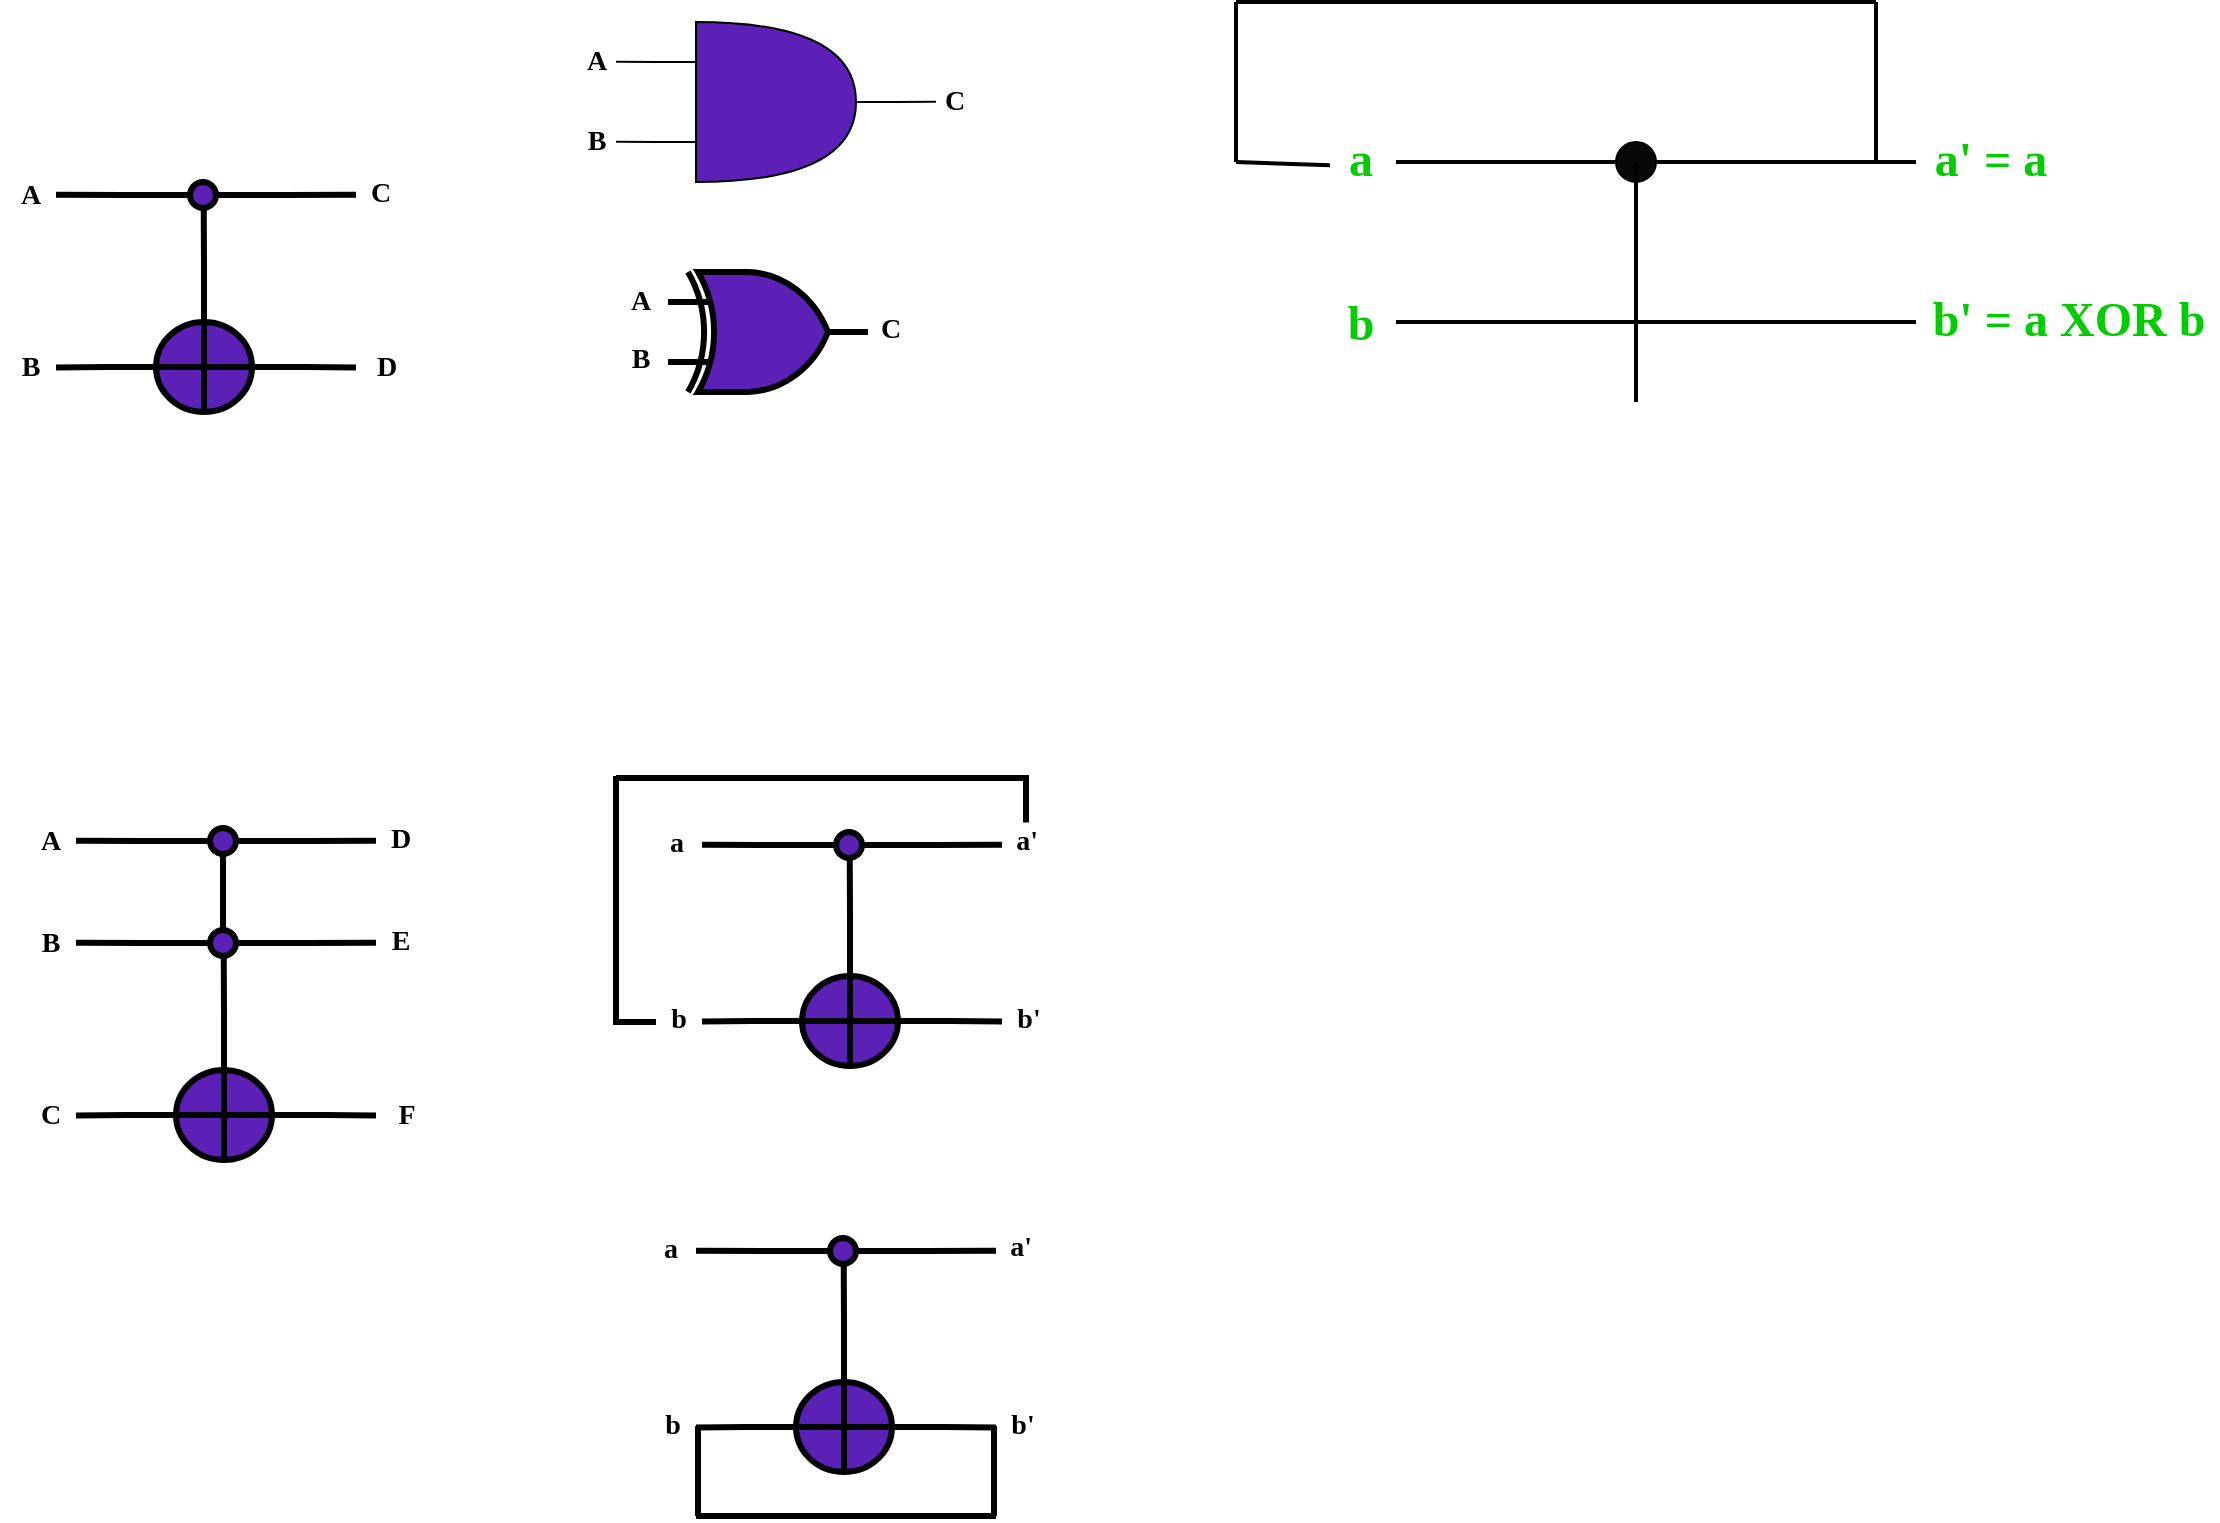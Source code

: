 <mxfile version="15.2.7" type="device"><diagram id="4kJzmPPKPssYXn1npsAB" name="Page-1"><mxGraphModel dx="229" dy="139" grid="0" gridSize="10" guides="0" tooltips="1" connect="1" arrows="1" fold="1" page="1" pageScale="1" pageWidth="10000" pageHeight="10000" math="0" shadow="0"><root><mxCell id="0"/><mxCell id="1" parent="0"/><mxCell id="iljNXxQNxx9LzQ3HNv-U-3" style="edgeStyle=orthogonalEdgeStyle;rounded=0;orthogonalLoop=1;jettySize=auto;html=1;exitX=0;exitY=0.25;exitDx=0;exitDy=0;exitPerimeter=0;startArrow=none;startFill=0;endArrow=none;endFill=0;" parent="1" source="iljNXxQNxx9LzQ3HNv-U-1" edge="1"><mxGeometry relative="1" as="geometry"><mxPoint x="480.0" y="409.857" as="targetPoint"/></mxGeometry></mxCell><mxCell id="iljNXxQNxx9LzQ3HNv-U-4" style="edgeStyle=orthogonalEdgeStyle;rounded=0;orthogonalLoop=1;jettySize=auto;html=1;exitX=0;exitY=0.75;exitDx=0;exitDy=0;exitPerimeter=0;endArrow=none;endFill=0;" parent="1" source="iljNXxQNxx9LzQ3HNv-U-1" edge="1"><mxGeometry relative="1" as="geometry"><mxPoint x="480.0" y="449.857" as="targetPoint"/></mxGeometry></mxCell><mxCell id="iljNXxQNxx9LzQ3HNv-U-6" style="edgeStyle=orthogonalEdgeStyle;rounded=0;orthogonalLoop=1;jettySize=auto;html=1;exitX=1;exitY=0.5;exitDx=0;exitDy=0;exitPerimeter=0;startArrow=none;startFill=0;endArrow=none;endFill=0;" parent="1" source="iljNXxQNxx9LzQ3HNv-U-1" edge="1"><mxGeometry relative="1" as="geometry"><mxPoint x="640" y="429.857" as="targetPoint"/></mxGeometry></mxCell><mxCell id="iljNXxQNxx9LzQ3HNv-U-1" value="" style="shape=or;whiteSpace=wrap;html=1;fillColor=#5B21B6;strokeColor=default;" parent="1" vertex="1"><mxGeometry x="520" y="390" width="80" height="80" as="geometry"/></mxCell><mxCell id="iljNXxQNxx9LzQ3HNv-U-7" value="A" style="text;html=1;align=center;verticalAlign=middle;resizable=0;points=[];autosize=1;strokeColor=none;fillColor=none;fontFamily=PP Mori;fontStyle=1;fontSize=14;" parent="1" vertex="1"><mxGeometry x="455" y="400" width="30" height="20" as="geometry"/></mxCell><mxCell id="iljNXxQNxx9LzQ3HNv-U-8" value="B" style="text;html=1;align=center;verticalAlign=middle;resizable=0;points=[];autosize=1;strokeColor=none;fillColor=none;fontFamily=PP Mori;fontStyle=1;fontSize=14;" parent="1" vertex="1"><mxGeometry x="460" y="440" width="20" height="20" as="geometry"/></mxCell><mxCell id="iljNXxQNxx9LzQ3HNv-U-9" value="C" style="text;html=1;align=center;verticalAlign=middle;resizable=0;points=[];autosize=1;strokeColor=none;fillColor=none;fontStyle=1;fontFamily=PP Mori;fontSize=14;" parent="1" vertex="1"><mxGeometry x="634" y="420" width="30" height="20" as="geometry"/></mxCell><mxCell id="ALKbM9vU1PXtAlLD7kzV-1" value="" style="verticalLabelPosition=bottom;shadow=0;dashed=0;align=center;html=1;verticalAlign=top;shape=mxgraph.electrical.logic_gates.logic_gate;operation=xor;strokeWidth=3;fillColor=#5B21B6;" parent="1" vertex="1"><mxGeometry x="506" y="515" width="100" height="60" as="geometry"/></mxCell><mxCell id="ALKbM9vU1PXtAlLD7kzV-2" value="A" style="text;html=1;align=center;verticalAlign=middle;resizable=0;points=[];autosize=1;strokeColor=none;fillColor=none;fontFamily=PP Mori;fontStyle=1;fontSize=14;" parent="1" vertex="1"><mxGeometry x="477" y="520" width="30" height="20" as="geometry"/></mxCell><mxCell id="ALKbM9vU1PXtAlLD7kzV-3" value="B" style="text;html=1;align=center;verticalAlign=middle;resizable=0;points=[];autosize=1;strokeColor=none;fillColor=none;fontFamily=PP Mori;fontStyle=1;fontSize=14;" parent="1" vertex="1"><mxGeometry x="482" y="549" width="20" height="20" as="geometry"/></mxCell><mxCell id="ALKbM9vU1PXtAlLD7kzV-4" value="C" style="text;html=1;align=center;verticalAlign=middle;resizable=0;points=[];autosize=1;strokeColor=none;fillColor=none;fontStyle=1;fontFamily=PP Mori;fontSize=14;" parent="1" vertex="1"><mxGeometry x="602" y="534" width="30" height="20" as="geometry"/></mxCell><mxCell id="ALKbM9vU1PXtAlLD7kzV-18" style="edgeStyle=orthogonalEdgeStyle;rounded=0;orthogonalLoop=1;jettySize=auto;html=1;exitX=0.5;exitY=0;exitDx=0;exitDy=0;endArrow=none;endFill=0;strokeWidth=3;" parent="1" source="ALKbM9vU1PXtAlLD7kzV-5" edge="1"><mxGeometry relative="1" as="geometry"><mxPoint x="273.857" y="480" as="targetPoint"/></mxGeometry></mxCell><mxCell id="ALKbM9vU1PXtAlLD7kzV-19" style="edgeStyle=orthogonalEdgeStyle;rounded=0;orthogonalLoop=1;jettySize=auto;html=1;exitX=0;exitY=0.5;exitDx=0;exitDy=0;endArrow=none;endFill=0;strokeWidth=3;" parent="1" source="ALKbM9vU1PXtAlLD7kzV-5" edge="1"><mxGeometry relative="1" as="geometry"><mxPoint x="200" y="562.714" as="targetPoint"/></mxGeometry></mxCell><mxCell id="ALKbM9vU1PXtAlLD7kzV-20" style="edgeStyle=orthogonalEdgeStyle;rounded=0;orthogonalLoop=1;jettySize=auto;html=1;exitX=1;exitY=0.5;exitDx=0;exitDy=0;endArrow=none;endFill=0;strokeWidth=3;" parent="1" source="ALKbM9vU1PXtAlLD7kzV-5" edge="1"><mxGeometry relative="1" as="geometry"><mxPoint x="350" y="562.714" as="targetPoint"/></mxGeometry></mxCell><mxCell id="ALKbM9vU1PXtAlLD7kzV-5" value="" style="shape=orEllipse;perimeter=ellipsePerimeter;whiteSpace=wrap;html=1;backgroundOutline=1;strokeWidth=3;fillColor=#5B21B6;" parent="1" vertex="1"><mxGeometry x="250" y="540" width="48" height="45" as="geometry"/></mxCell><mxCell id="ALKbM9vU1PXtAlLD7kzV-21" style="edgeStyle=orthogonalEdgeStyle;rounded=0;orthogonalLoop=1;jettySize=auto;html=1;exitX=1;exitY=0.5;exitDx=0;exitDy=0;endArrow=none;endFill=0;strokeWidth=3;" parent="1" source="ALKbM9vU1PXtAlLD7kzV-10" edge="1"><mxGeometry relative="1" as="geometry"><mxPoint x="350" y="476.429" as="targetPoint"/></mxGeometry></mxCell><mxCell id="ALKbM9vU1PXtAlLD7kzV-22" style="edgeStyle=orthogonalEdgeStyle;rounded=0;orthogonalLoop=1;jettySize=auto;html=1;exitX=0;exitY=0.5;exitDx=0;exitDy=0;endArrow=none;endFill=0;strokeWidth=3;" parent="1" source="ALKbM9vU1PXtAlLD7kzV-10" edge="1"><mxGeometry relative="1" as="geometry"><mxPoint x="200" y="476.429" as="targetPoint"/></mxGeometry></mxCell><mxCell id="ALKbM9vU1PXtAlLD7kzV-10" value="" style="ellipse;whiteSpace=wrap;html=1;aspect=fixed;strokeWidth=3;fillColor=#5B21B6;" parent="1" vertex="1"><mxGeometry x="267" y="470" width="13" height="13" as="geometry"/></mxCell><mxCell id="ALKbM9vU1PXtAlLD7kzV-14" value="A" style="text;html=1;align=center;verticalAlign=middle;resizable=0;points=[];autosize=1;strokeColor=none;fillColor=none;fontFamily=PP Mori;fontStyle=1;fontSize=14;" parent="1" vertex="1"><mxGeometry x="172" y="467" width="30" height="20" as="geometry"/></mxCell><mxCell id="ALKbM9vU1PXtAlLD7kzV-15" value="B" style="text;html=1;align=center;verticalAlign=middle;resizable=0;points=[];autosize=1;strokeColor=none;fillColor=none;fontFamily=PP Mori;fontStyle=1;fontSize=14;" parent="1" vertex="1"><mxGeometry x="177" y="553" width="20" height="20" as="geometry"/></mxCell><mxCell id="ALKbM9vU1PXtAlLD7kzV-16" value="C" style="text;html=1;align=center;verticalAlign=middle;resizable=0;points=[];autosize=1;strokeColor=none;fillColor=none;fontFamily=PP Mori;fontStyle=1;fontSize=14;" parent="1" vertex="1"><mxGeometry x="347" y="466" width="30" height="20" as="geometry"/></mxCell><mxCell id="ALKbM9vU1PXtAlLD7kzV-17" value="D" style="text;html=1;align=center;verticalAlign=middle;resizable=0;points=[];autosize=1;strokeColor=none;fillColor=none;fontFamily=PP Mori;fontStyle=1;fontSize=14;" parent="1" vertex="1"><mxGeometry x="350" y="553" width="30" height="20" as="geometry"/></mxCell><mxCell id="ALKbM9vU1PXtAlLD7kzV-23" style="edgeStyle=orthogonalEdgeStyle;rounded=0;orthogonalLoop=1;jettySize=auto;html=1;exitX=0.5;exitY=0;exitDx=0;exitDy=0;endArrow=none;endFill=0;strokeWidth=3;" parent="1" source="ALKbM9vU1PXtAlLD7kzV-26" edge="1"><mxGeometry relative="1" as="geometry"><mxPoint x="283.857" y="854" as="targetPoint"/></mxGeometry></mxCell><mxCell id="ALKbM9vU1PXtAlLD7kzV-24" style="edgeStyle=orthogonalEdgeStyle;rounded=0;orthogonalLoop=1;jettySize=auto;html=1;exitX=0;exitY=0.5;exitDx=0;exitDy=0;endArrow=none;endFill=0;strokeWidth=3;" parent="1" source="ALKbM9vU1PXtAlLD7kzV-26" edge="1"><mxGeometry relative="1" as="geometry"><mxPoint x="210" y="936.714" as="targetPoint"/></mxGeometry></mxCell><mxCell id="ALKbM9vU1PXtAlLD7kzV-25" style="edgeStyle=orthogonalEdgeStyle;rounded=0;orthogonalLoop=1;jettySize=auto;html=1;exitX=1;exitY=0.5;exitDx=0;exitDy=0;endArrow=none;endFill=0;strokeWidth=3;" parent="1" source="ALKbM9vU1PXtAlLD7kzV-26" edge="1"><mxGeometry relative="1" as="geometry"><mxPoint x="360" y="936.714" as="targetPoint"/></mxGeometry></mxCell><mxCell id="ALKbM9vU1PXtAlLD7kzV-26" value="" style="shape=orEllipse;perimeter=ellipsePerimeter;whiteSpace=wrap;html=1;backgroundOutline=1;strokeWidth=3;fillColor=#5B21B6;" parent="1" vertex="1"><mxGeometry x="260" y="914" width="48" height="45" as="geometry"/></mxCell><mxCell id="ALKbM9vU1PXtAlLD7kzV-27" style="edgeStyle=orthogonalEdgeStyle;rounded=0;orthogonalLoop=1;jettySize=auto;html=1;exitX=1;exitY=0.5;exitDx=0;exitDy=0;endArrow=none;endFill=0;strokeWidth=3;" parent="1" source="ALKbM9vU1PXtAlLD7kzV-29" edge="1"><mxGeometry relative="1" as="geometry"><mxPoint x="360" y="850.429" as="targetPoint"/></mxGeometry></mxCell><mxCell id="ALKbM9vU1PXtAlLD7kzV-28" style="edgeStyle=orthogonalEdgeStyle;rounded=0;orthogonalLoop=1;jettySize=auto;html=1;exitX=0;exitY=0.5;exitDx=0;exitDy=0;endArrow=none;endFill=0;strokeWidth=3;" parent="1" source="ALKbM9vU1PXtAlLD7kzV-29" edge="1"><mxGeometry relative="1" as="geometry"><mxPoint x="210" y="850.429" as="targetPoint"/></mxGeometry></mxCell><mxCell id="ALKbM9vU1PXtAlLD7kzV-29" value="" style="ellipse;whiteSpace=wrap;html=1;aspect=fixed;strokeWidth=3;fillColor=#5B21B6;" parent="1" vertex="1"><mxGeometry x="277" y="844" width="13" height="13" as="geometry"/></mxCell><mxCell id="ALKbM9vU1PXtAlLD7kzV-30" value="B" style="text;html=1;align=center;verticalAlign=middle;resizable=0;points=[];autosize=1;strokeColor=none;fillColor=none;fontFamily=PP Mori;fontStyle=1;fontSize=14;" parent="1" vertex="1"><mxGeometry x="187" y="841" width="20" height="20" as="geometry"/></mxCell><mxCell id="ALKbM9vU1PXtAlLD7kzV-31" value="C" style="text;html=1;align=center;verticalAlign=middle;resizable=0;points=[];autosize=1;strokeColor=none;fillColor=none;fontFamily=PP Mori;fontStyle=1;fontSize=14;" parent="1" vertex="1"><mxGeometry x="182" y="927" width="30" height="20" as="geometry"/></mxCell><mxCell id="ALKbM9vU1PXtAlLD7kzV-32" value="E" style="text;html=1;align=center;verticalAlign=middle;resizable=0;points=[];autosize=1;strokeColor=none;fillColor=none;fontFamily=PP Mori;fontStyle=1;fontSize=14;" parent="1" vertex="1"><mxGeometry x="362" y="840" width="20" height="20" as="geometry"/></mxCell><mxCell id="ALKbM9vU1PXtAlLD7kzV-33" value="F" style="text;html=1;align=center;verticalAlign=middle;resizable=0;points=[];autosize=1;strokeColor=none;fillColor=none;fontFamily=PP Mori;fontStyle=1;fontSize=14;" parent="1" vertex="1"><mxGeometry x="365" y="927" width="20" height="20" as="geometry"/></mxCell><mxCell id="ALKbM9vU1PXtAlLD7kzV-34" style="edgeStyle=orthogonalEdgeStyle;rounded=0;orthogonalLoop=1;jettySize=auto;html=1;exitX=1;exitY=0.5;exitDx=0;exitDy=0;endArrow=none;endFill=0;strokeWidth=3;" parent="1" source="ALKbM9vU1PXtAlLD7kzV-36" edge="1"><mxGeometry relative="1" as="geometry"><mxPoint x="360" y="799.429" as="targetPoint"/></mxGeometry></mxCell><mxCell id="ALKbM9vU1PXtAlLD7kzV-35" style="edgeStyle=orthogonalEdgeStyle;rounded=0;orthogonalLoop=1;jettySize=auto;html=1;exitX=0;exitY=0.5;exitDx=0;exitDy=0;endArrow=none;endFill=0;strokeWidth=3;" parent="1" source="ALKbM9vU1PXtAlLD7kzV-36" edge="1"><mxGeometry relative="1" as="geometry"><mxPoint x="210" y="799.429" as="targetPoint"/></mxGeometry></mxCell><mxCell id="ALKbM9vU1PXtAlLD7kzV-39" style="edgeStyle=orthogonalEdgeStyle;rounded=0;orthogonalLoop=1;jettySize=auto;html=1;exitX=0.5;exitY=1;exitDx=0;exitDy=0;entryX=0.5;entryY=0;entryDx=0;entryDy=0;endArrow=none;endFill=0;strokeWidth=3;" parent="1" source="ALKbM9vU1PXtAlLD7kzV-36" target="ALKbM9vU1PXtAlLD7kzV-29" edge="1"><mxGeometry relative="1" as="geometry"/></mxCell><mxCell id="ALKbM9vU1PXtAlLD7kzV-36" value="" style="ellipse;whiteSpace=wrap;html=1;aspect=fixed;strokeWidth=3;fillColor=#5B21B6;" parent="1" vertex="1"><mxGeometry x="277" y="793" width="13" height="13" as="geometry"/></mxCell><mxCell id="ALKbM9vU1PXtAlLD7kzV-37" value="A" style="text;html=1;align=center;verticalAlign=middle;resizable=0;points=[];autosize=1;strokeColor=none;fillColor=none;fontFamily=PP Mori;fontStyle=1;fontSize=14;" parent="1" vertex="1"><mxGeometry x="182" y="790" width="30" height="20" as="geometry"/></mxCell><mxCell id="ALKbM9vU1PXtAlLD7kzV-38" value="D" style="text;html=1;align=center;verticalAlign=middle;resizable=0;points=[];autosize=1;strokeColor=none;fillColor=none;fontFamily=PP Mori;fontStyle=1;fontSize=14;" parent="1" vertex="1"><mxGeometry x="357" y="789" width="30" height="20" as="geometry"/></mxCell><mxCell id="wiKHxaOHQCe2VDz7ZLrR-3" value="" style="endArrow=none;html=1;entryX=0.5;entryY=0;entryDx=0;entryDy=0;exitX=0.5;exitY=1;exitDx=0;exitDy=0;strokeWidth=2;" edge="1" parent="1"><mxGeometry width="50" height="50" relative="1" as="geometry"><mxPoint x="990" y="580.0" as="sourcePoint"/><mxPoint x="990" y="500" as="targetPoint"/></mxGeometry></mxCell><mxCell id="wiKHxaOHQCe2VDz7ZLrR-4" value="" style="endArrow=none;html=1;strokeWidth=2;" edge="1" parent="1"><mxGeometry width="50" height="50" relative="1" as="geometry"><mxPoint x="870" y="540" as="sourcePoint"/><mxPoint x="1130" y="540" as="targetPoint"/></mxGeometry></mxCell><mxCell id="wiKHxaOHQCe2VDz7ZLrR-5" value="" style="endArrow=none;html=1;strokeWidth=2;" edge="1" parent="1"><mxGeometry width="50" height="50" relative="1" as="geometry"><mxPoint x="870" y="460" as="sourcePoint"/><mxPoint x="1130" y="460" as="targetPoint"/></mxGeometry></mxCell><mxCell id="wiKHxaOHQCe2VDz7ZLrR-6" value="" style="ellipse;whiteSpace=wrap;html=1;aspect=fixed;fillColor=#080808;" vertex="1" parent="1"><mxGeometry x="980" y="450" width="20" height="20" as="geometry"/></mxCell><mxCell id="wiKHxaOHQCe2VDz7ZLrR-7" value="" style="endArrow=none;html=1;strokeWidth=2;" edge="1" parent="1"><mxGeometry width="50" height="50" relative="1" as="geometry"><mxPoint x="990" y="500" as="sourcePoint"/><mxPoint x="990" y="460" as="targetPoint"/></mxGeometry></mxCell><mxCell id="wiKHxaOHQCe2VDz7ZLrR-8" value="&lt;b&gt;&lt;font color=&quot;#00cc00&quot; style=&quot;font-size: 24px&quot; face=&quot;PP Mori Regular&quot;&gt;a&lt;/font&gt;&lt;/b&gt;" style="text;html=1;align=center;verticalAlign=middle;resizable=0;points=[];autosize=1;strokeColor=none;fillColor=none;" vertex="1" parent="1"><mxGeometry x="837" y="449" width="30" height="20" as="geometry"/></mxCell><mxCell id="wiKHxaOHQCe2VDz7ZLrR-9" value="&lt;b&gt;&lt;font color=&quot;#00cc00&quot; style=&quot;font-size: 24px&quot; face=&quot;PP Mori Regular&quot;&gt;b&lt;/font&gt;&lt;/b&gt;" style="text;html=1;align=center;verticalAlign=middle;resizable=0;points=[];autosize=1;strokeColor=none;fillColor=none;" vertex="1" parent="1"><mxGeometry x="837" y="531" width="30" height="20" as="geometry"/></mxCell><mxCell id="wiKHxaOHQCe2VDz7ZLrR-10" value="&lt;b&gt;&lt;font color=&quot;#00cc00&quot; style=&quot;font-size: 24px&quot; face=&quot;PP Mori Regular&quot;&gt;a' = a&lt;/font&gt;&lt;/b&gt;" style="text;html=1;align=center;verticalAlign=middle;resizable=0;points=[];autosize=1;strokeColor=none;fillColor=none;" vertex="1" parent="1"><mxGeometry x="1132" y="449" width="70" height="20" as="geometry"/></mxCell><mxCell id="wiKHxaOHQCe2VDz7ZLrR-11" value="&lt;b&gt;&lt;font color=&quot;#00cc00&quot; style=&quot;font-size: 24px&quot; face=&quot;PP Mori Regular&quot;&gt;b' = a XOR b&lt;/font&gt;&lt;/b&gt;" style="text;html=1;align=center;verticalAlign=middle;resizable=0;points=[];autosize=1;strokeColor=none;fillColor=none;" vertex="1" parent="1"><mxGeometry x="1131" y="529" width="150" height="20" as="geometry"/></mxCell><mxCell id="wiKHxaOHQCe2VDz7ZLrR-12" value="" style="endArrow=none;html=1;strokeWidth=2;" edge="1" parent="1"><mxGeometry width="50" height="50" relative="1" as="geometry"><mxPoint x="1110" y="460" as="sourcePoint"/><mxPoint x="1110" y="380" as="targetPoint"/></mxGeometry></mxCell><mxCell id="wiKHxaOHQCe2VDz7ZLrR-13" value="" style="endArrow=none;html=1;strokeWidth=2;entryX=0;entryY=0.629;entryDx=0;entryDy=0;entryPerimeter=0;" edge="1" parent="1" target="wiKHxaOHQCe2VDz7ZLrR-8"><mxGeometry width="50" height="50" relative="1" as="geometry"><mxPoint x="790" y="460" as="sourcePoint"/><mxPoint x="830" y="460" as="targetPoint"/></mxGeometry></mxCell><mxCell id="wiKHxaOHQCe2VDz7ZLrR-14" value="" style="endArrow=none;html=1;strokeWidth=2;" edge="1" parent="1"><mxGeometry width="50" height="50" relative="1" as="geometry"><mxPoint x="790" y="380" as="sourcePoint"/><mxPoint x="1110" y="380" as="targetPoint"/></mxGeometry></mxCell><mxCell id="wiKHxaOHQCe2VDz7ZLrR-15" value="" style="endArrow=none;html=1;strokeWidth=2;" edge="1" parent="1"><mxGeometry width="50" height="50" relative="1" as="geometry"><mxPoint x="790" y="460" as="sourcePoint"/><mxPoint x="790" y="380" as="targetPoint"/></mxGeometry></mxCell><mxCell id="wiKHxaOHQCe2VDz7ZLrR-34" style="edgeStyle=orthogonalEdgeStyle;rounded=0;orthogonalLoop=1;jettySize=auto;html=1;exitX=0.5;exitY=0;exitDx=0;exitDy=0;endArrow=none;endFill=0;strokeWidth=3;" edge="1" parent="1" source="wiKHxaOHQCe2VDz7ZLrR-37"><mxGeometry relative="1" as="geometry"><mxPoint x="596.857" y="805" as="targetPoint"/></mxGeometry></mxCell><mxCell id="wiKHxaOHQCe2VDz7ZLrR-35" style="edgeStyle=orthogonalEdgeStyle;rounded=0;orthogonalLoop=1;jettySize=auto;html=1;exitX=0;exitY=0.5;exitDx=0;exitDy=0;endArrow=none;endFill=0;strokeWidth=3;" edge="1" parent="1" source="wiKHxaOHQCe2VDz7ZLrR-37"><mxGeometry relative="1" as="geometry"><mxPoint x="523" y="889.714" as="targetPoint"/></mxGeometry></mxCell><mxCell id="wiKHxaOHQCe2VDz7ZLrR-36" style="edgeStyle=orthogonalEdgeStyle;rounded=0;orthogonalLoop=1;jettySize=auto;html=1;exitX=1;exitY=0.5;exitDx=0;exitDy=0;endArrow=none;endFill=0;strokeWidth=3;" edge="1" parent="1" source="wiKHxaOHQCe2VDz7ZLrR-37"><mxGeometry relative="1" as="geometry"><mxPoint x="673" y="889.714" as="targetPoint"/></mxGeometry></mxCell><mxCell id="wiKHxaOHQCe2VDz7ZLrR-37" value="" style="shape=orEllipse;perimeter=ellipsePerimeter;whiteSpace=wrap;html=1;backgroundOutline=1;strokeWidth=3;fillColor=#5B21B6;" vertex="1" parent="1"><mxGeometry x="573" y="867" width="48" height="45" as="geometry"/></mxCell><mxCell id="wiKHxaOHQCe2VDz7ZLrR-38" style="edgeStyle=orthogonalEdgeStyle;rounded=0;orthogonalLoop=1;jettySize=auto;html=1;exitX=1;exitY=0.5;exitDx=0;exitDy=0;endArrow=none;endFill=0;strokeWidth=3;" edge="1" parent="1" source="wiKHxaOHQCe2VDz7ZLrR-40"><mxGeometry relative="1" as="geometry"><mxPoint x="673" y="801.429" as="targetPoint"/></mxGeometry></mxCell><mxCell id="wiKHxaOHQCe2VDz7ZLrR-39" style="edgeStyle=orthogonalEdgeStyle;rounded=0;orthogonalLoop=1;jettySize=auto;html=1;exitX=0;exitY=0.5;exitDx=0;exitDy=0;endArrow=none;endFill=0;strokeWidth=3;" edge="1" parent="1" source="wiKHxaOHQCe2VDz7ZLrR-40"><mxGeometry relative="1" as="geometry"><mxPoint x="523" y="801.429" as="targetPoint"/></mxGeometry></mxCell><mxCell id="wiKHxaOHQCe2VDz7ZLrR-40" value="" style="ellipse;whiteSpace=wrap;html=1;aspect=fixed;strokeWidth=3;fillColor=#5B21B6;" vertex="1" parent="1"><mxGeometry x="590" y="795" width="13" height="13" as="geometry"/></mxCell><mxCell id="wiKHxaOHQCe2VDz7ZLrR-41" value="a" style="text;html=1;align=center;verticalAlign=middle;resizable=0;points=[];autosize=1;strokeColor=none;fillColor=none;fontFamily=PP Mori;fontStyle=1;fontSize=14;" vertex="1" parent="1"><mxGeometry x="500" y="791" width="20" height="20" as="geometry"/></mxCell><mxCell id="wiKHxaOHQCe2VDz7ZLrR-42" value="b" style="text;html=1;align=center;verticalAlign=middle;resizable=0;points=[];autosize=1;strokeColor=none;fillColor=none;fontFamily=PP Mori;fontStyle=1;fontSize=14;" vertex="1" parent="1"><mxGeometry x="501" y="879" width="20" height="20" as="geometry"/></mxCell><mxCell id="wiKHxaOHQCe2VDz7ZLrR-43" value="a'" style="text;html=1;align=center;verticalAlign=middle;resizable=0;points=[];autosize=1;strokeColor=none;fillColor=none;fontFamily=PP Mori;fontStyle=1;fontSize=14;" vertex="1" parent="1"><mxGeometry x="670" y="790" width="30" height="20" as="geometry"/></mxCell><mxCell id="wiKHxaOHQCe2VDz7ZLrR-44" value="b'" style="text;html=1;align=center;verticalAlign=middle;resizable=0;points=[];autosize=1;strokeColor=none;fillColor=none;fontFamily=PP Mori;fontStyle=1;fontSize=14;" vertex="1" parent="1"><mxGeometry x="671" y="879" width="30" height="20" as="geometry"/></mxCell><mxCell id="wiKHxaOHQCe2VDz7ZLrR-51" style="edgeStyle=orthogonalEdgeStyle;rounded=0;orthogonalLoop=1;jettySize=auto;html=1;endArrow=none;endFill=0;strokeWidth=3;entryX=0.467;entryY=0.017;entryDx=0;entryDy=0;entryPerimeter=0;" edge="1" parent="1" target="wiKHxaOHQCe2VDz7ZLrR-43"><mxGeometry relative="1" as="geometry"><mxPoint x="685" y="786" as="targetPoint"/><mxPoint x="480" y="768" as="sourcePoint"/><Array as="points"><mxPoint x="480" y="768"/><mxPoint x="685" y="768"/><mxPoint x="685" y="790"/></Array></mxGeometry></mxCell><mxCell id="wiKHxaOHQCe2VDz7ZLrR-53" style="edgeStyle=orthogonalEdgeStyle;rounded=0;orthogonalLoop=1;jettySize=auto;html=1;endArrow=none;endFill=0;strokeWidth=3;" edge="1" parent="1"><mxGeometry relative="1" as="geometry"><mxPoint x="500" y="890" as="targetPoint"/><mxPoint x="480" y="767" as="sourcePoint"/><Array as="points"><mxPoint x="480" y="890"/></Array></mxGeometry></mxCell><mxCell id="wiKHxaOHQCe2VDz7ZLrR-54" style="edgeStyle=orthogonalEdgeStyle;rounded=0;orthogonalLoop=1;jettySize=auto;html=1;exitX=0.5;exitY=0;exitDx=0;exitDy=0;endArrow=none;endFill=0;strokeWidth=3;" edge="1" parent="1" source="wiKHxaOHQCe2VDz7ZLrR-57"><mxGeometry relative="1" as="geometry"><mxPoint x="593.857" y="1008" as="targetPoint"/></mxGeometry></mxCell><mxCell id="wiKHxaOHQCe2VDz7ZLrR-55" style="edgeStyle=orthogonalEdgeStyle;rounded=0;orthogonalLoop=1;jettySize=auto;html=1;exitX=0;exitY=0.5;exitDx=0;exitDy=0;endArrow=none;endFill=0;strokeWidth=3;" edge="1" parent="1" source="wiKHxaOHQCe2VDz7ZLrR-57"><mxGeometry relative="1" as="geometry"><mxPoint x="520" y="1092.714" as="targetPoint"/></mxGeometry></mxCell><mxCell id="wiKHxaOHQCe2VDz7ZLrR-56" style="edgeStyle=orthogonalEdgeStyle;rounded=0;orthogonalLoop=1;jettySize=auto;html=1;exitX=1;exitY=0.5;exitDx=0;exitDy=0;endArrow=none;endFill=0;strokeWidth=3;" edge="1" parent="1" source="wiKHxaOHQCe2VDz7ZLrR-57"><mxGeometry relative="1" as="geometry"><mxPoint x="670" y="1092.714" as="targetPoint"/></mxGeometry></mxCell><mxCell id="wiKHxaOHQCe2VDz7ZLrR-57" value="" style="shape=orEllipse;perimeter=ellipsePerimeter;whiteSpace=wrap;html=1;backgroundOutline=1;strokeWidth=3;fillColor=#5B21B6;" vertex="1" parent="1"><mxGeometry x="570" y="1070" width="48" height="45" as="geometry"/></mxCell><mxCell id="wiKHxaOHQCe2VDz7ZLrR-58" style="edgeStyle=orthogonalEdgeStyle;rounded=0;orthogonalLoop=1;jettySize=auto;html=1;exitX=1;exitY=0.5;exitDx=0;exitDy=0;endArrow=none;endFill=0;strokeWidth=3;" edge="1" parent="1" source="wiKHxaOHQCe2VDz7ZLrR-60"><mxGeometry relative="1" as="geometry"><mxPoint x="670" y="1004.429" as="targetPoint"/></mxGeometry></mxCell><mxCell id="wiKHxaOHQCe2VDz7ZLrR-59" style="edgeStyle=orthogonalEdgeStyle;rounded=0;orthogonalLoop=1;jettySize=auto;html=1;exitX=0;exitY=0.5;exitDx=0;exitDy=0;endArrow=none;endFill=0;strokeWidth=3;" edge="1" parent="1" source="wiKHxaOHQCe2VDz7ZLrR-60"><mxGeometry relative="1" as="geometry"><mxPoint x="520" y="1004.429" as="targetPoint"/></mxGeometry></mxCell><mxCell id="wiKHxaOHQCe2VDz7ZLrR-60" value="" style="ellipse;whiteSpace=wrap;html=1;aspect=fixed;strokeWidth=3;fillColor=#5B21B6;" vertex="1" parent="1"><mxGeometry x="587" y="998" width="13" height="13" as="geometry"/></mxCell><mxCell id="wiKHxaOHQCe2VDz7ZLrR-61" value="a" style="text;html=1;align=center;verticalAlign=middle;resizable=0;points=[];autosize=1;strokeColor=none;fillColor=none;fontFamily=PP Mori;fontStyle=1;fontSize=14;" vertex="1" parent="1"><mxGeometry x="497" y="994" width="20" height="20" as="geometry"/></mxCell><mxCell id="wiKHxaOHQCe2VDz7ZLrR-62" value="b" style="text;html=1;align=center;verticalAlign=middle;resizable=0;points=[];autosize=1;strokeColor=none;fillColor=none;fontFamily=PP Mori;fontStyle=1;fontSize=14;" vertex="1" parent="1"><mxGeometry x="498" y="1082" width="20" height="20" as="geometry"/></mxCell><mxCell id="wiKHxaOHQCe2VDz7ZLrR-63" value="a'" style="text;html=1;align=center;verticalAlign=middle;resizable=0;points=[];autosize=1;strokeColor=none;fillColor=none;fontFamily=PP Mori;fontStyle=1;fontSize=14;" vertex="1" parent="1"><mxGeometry x="667" y="993" width="30" height="20" as="geometry"/></mxCell><mxCell id="wiKHxaOHQCe2VDz7ZLrR-64" value="b'" style="text;html=1;align=center;verticalAlign=middle;resizable=0;points=[];autosize=1;strokeColor=none;fillColor=none;fontFamily=PP Mori;fontStyle=1;fontSize=14;" vertex="1" parent="1"><mxGeometry x="668" y="1082" width="30" height="20" as="geometry"/></mxCell><mxCell id="wiKHxaOHQCe2VDz7ZLrR-67" value="" style="endArrow=none;html=1;strokeWidth=3;" edge="1" parent="1"><mxGeometry width="50" height="50" relative="1" as="geometry"><mxPoint x="521" y="1137" as="sourcePoint"/><mxPoint x="521" y="1092" as="targetPoint"/></mxGeometry></mxCell><mxCell id="wiKHxaOHQCe2VDz7ZLrR-68" style="edgeStyle=orthogonalEdgeStyle;rounded=0;orthogonalLoop=1;jettySize=auto;html=1;endArrow=none;endFill=0;strokeWidth=3;" edge="1" parent="1"><mxGeometry relative="1" as="geometry"><mxPoint x="520" y="1137" as="targetPoint"/><mxPoint x="666" y="1137" as="sourcePoint"/><Array as="points"><mxPoint x="545" y="1137"/><mxPoint x="520" y="1137"/></Array></mxGeometry></mxCell><mxCell id="wiKHxaOHQCe2VDz7ZLrR-69" value="" style="endArrow=none;html=1;strokeWidth=3;" edge="1" parent="1"><mxGeometry width="50" height="50" relative="1" as="geometry"><mxPoint x="669" y="1137" as="sourcePoint"/><mxPoint x="669" y="1092" as="targetPoint"/></mxGeometry></mxCell><mxCell id="wiKHxaOHQCe2VDz7ZLrR-70" style="edgeStyle=orthogonalEdgeStyle;rounded=0;orthogonalLoop=1;jettySize=auto;html=1;endArrow=none;endFill=0;strokeWidth=3;" edge="1" parent="1"><mxGeometry relative="1" as="geometry"><mxPoint x="524" y="1137" as="targetPoint"/><mxPoint x="670" y="1137" as="sourcePoint"/><Array as="points"><mxPoint x="549" y="1137"/><mxPoint x="524" y="1137"/></Array></mxGeometry></mxCell></root></mxGraphModel></diagram></mxfile>